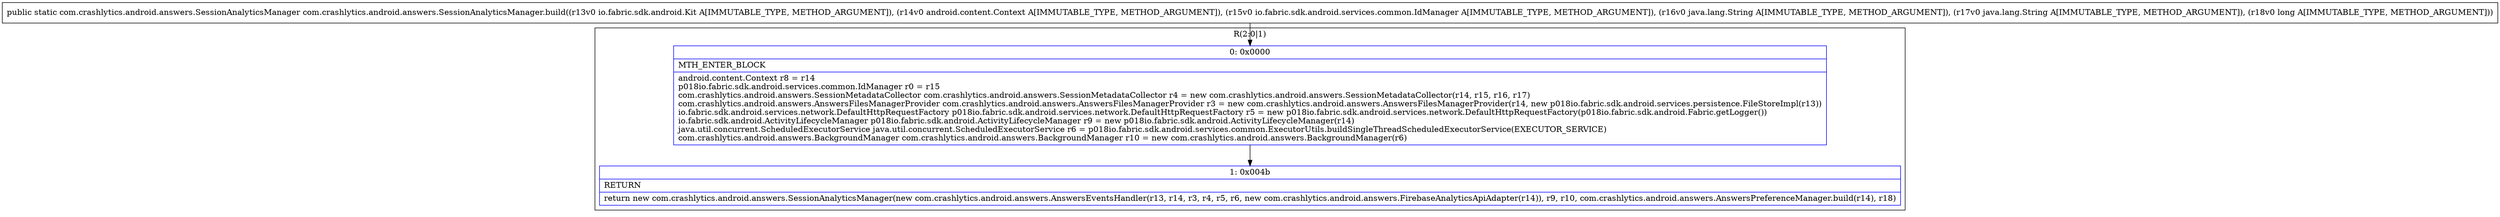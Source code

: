 digraph "CFG forcom.crashlytics.android.answers.SessionAnalyticsManager.build(Lio\/fabric\/sdk\/android\/Kit;Landroid\/content\/Context;Lio\/fabric\/sdk\/android\/services\/common\/IdManager;Ljava\/lang\/String;Ljava\/lang\/String;J)Lcom\/crashlytics\/android\/answers\/SessionAnalyticsManager;" {
subgraph cluster_Region_1352576607 {
label = "R(2:0|1)";
node [shape=record,color=blue];
Node_0 [shape=record,label="{0\:\ 0x0000|MTH_ENTER_BLOCK\l|android.content.Context r8 = r14\lp018io.fabric.sdk.android.services.common.IdManager r0 = r15\lcom.crashlytics.android.answers.SessionMetadataCollector com.crashlytics.android.answers.SessionMetadataCollector r4 = new com.crashlytics.android.answers.SessionMetadataCollector(r14, r15, r16, r17)\lcom.crashlytics.android.answers.AnswersFilesManagerProvider com.crashlytics.android.answers.AnswersFilesManagerProvider r3 = new com.crashlytics.android.answers.AnswersFilesManagerProvider(r14, new p018io.fabric.sdk.android.services.persistence.FileStoreImpl(r13))\lio.fabric.sdk.android.services.network.DefaultHttpRequestFactory p018io.fabric.sdk.android.services.network.DefaultHttpRequestFactory r5 = new p018io.fabric.sdk.android.services.network.DefaultHttpRequestFactory(p018io.fabric.sdk.android.Fabric.getLogger())\lio.fabric.sdk.android.ActivityLifecycleManager p018io.fabric.sdk.android.ActivityLifecycleManager r9 = new p018io.fabric.sdk.android.ActivityLifecycleManager(r14)\ljava.util.concurrent.ScheduledExecutorService java.util.concurrent.ScheduledExecutorService r6 = p018io.fabric.sdk.android.services.common.ExecutorUtils.buildSingleThreadScheduledExecutorService(EXECUTOR_SERVICE)\lcom.crashlytics.android.answers.BackgroundManager com.crashlytics.android.answers.BackgroundManager r10 = new com.crashlytics.android.answers.BackgroundManager(r6)\l}"];
Node_1 [shape=record,label="{1\:\ 0x004b|RETURN\l|return new com.crashlytics.android.answers.SessionAnalyticsManager(new com.crashlytics.android.answers.AnswersEventsHandler(r13, r14, r3, r4, r5, r6, new com.crashlytics.android.answers.FirebaseAnalyticsApiAdapter(r14)), r9, r10, com.crashlytics.android.answers.AnswersPreferenceManager.build(r14), r18)\l}"];
}
MethodNode[shape=record,label="{public static com.crashlytics.android.answers.SessionAnalyticsManager com.crashlytics.android.answers.SessionAnalyticsManager.build((r13v0 io.fabric.sdk.android.Kit A[IMMUTABLE_TYPE, METHOD_ARGUMENT]), (r14v0 android.content.Context A[IMMUTABLE_TYPE, METHOD_ARGUMENT]), (r15v0 io.fabric.sdk.android.services.common.IdManager A[IMMUTABLE_TYPE, METHOD_ARGUMENT]), (r16v0 java.lang.String A[IMMUTABLE_TYPE, METHOD_ARGUMENT]), (r17v0 java.lang.String A[IMMUTABLE_TYPE, METHOD_ARGUMENT]), (r18v0 long A[IMMUTABLE_TYPE, METHOD_ARGUMENT])) }"];
MethodNode -> Node_0;
Node_0 -> Node_1;
}

